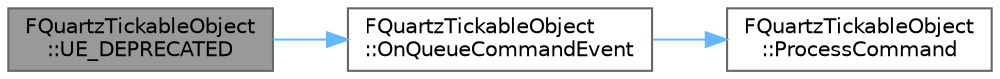 digraph "FQuartzTickableObject::UE_DEPRECATED"
{
 // INTERACTIVE_SVG=YES
 // LATEX_PDF_SIZE
  bgcolor="transparent";
  edge [fontname=Helvetica,fontsize=10,labelfontname=Helvetica,labelfontsize=10];
  node [fontname=Helvetica,fontsize=10,shape=box,height=0.2,width=0.4];
  rankdir="LR";
  Node1 [id="Node000001",label="FQuartzTickableObject\l::UE_DEPRECATED",height=0.2,width=0.4,color="gray40", fillcolor="grey60", style="filled", fontcolor="black",tooltip=" "];
  Node1 -> Node2 [id="edge1_Node000001_Node000002",color="steelblue1",style="solid",tooltip=" "];
  Node2 [id="Node000002",label="FQuartzTickableObject\l::OnQueueCommandEvent",height=0.2,width=0.4,color="grey40", fillcolor="white", style="filled",URL="$db/d27/classFQuartzTickableObject.html#acd0712830568d24cd8c8743553668e01",tooltip=" "];
  Node2 -> Node3 [id="edge2_Node000002_Node000003",color="steelblue1",style="solid",tooltip=" "];
  Node3 [id="Node000003",label="FQuartzTickableObject\l::ProcessCommand",height=0.2,width=0.4,color="grey40", fillcolor="white", style="filled",URL="$db/d27/classFQuartzTickableObject.html#abfa85be1f31b4f416d8b518d4cf66e86",tooltip=" "];
}
